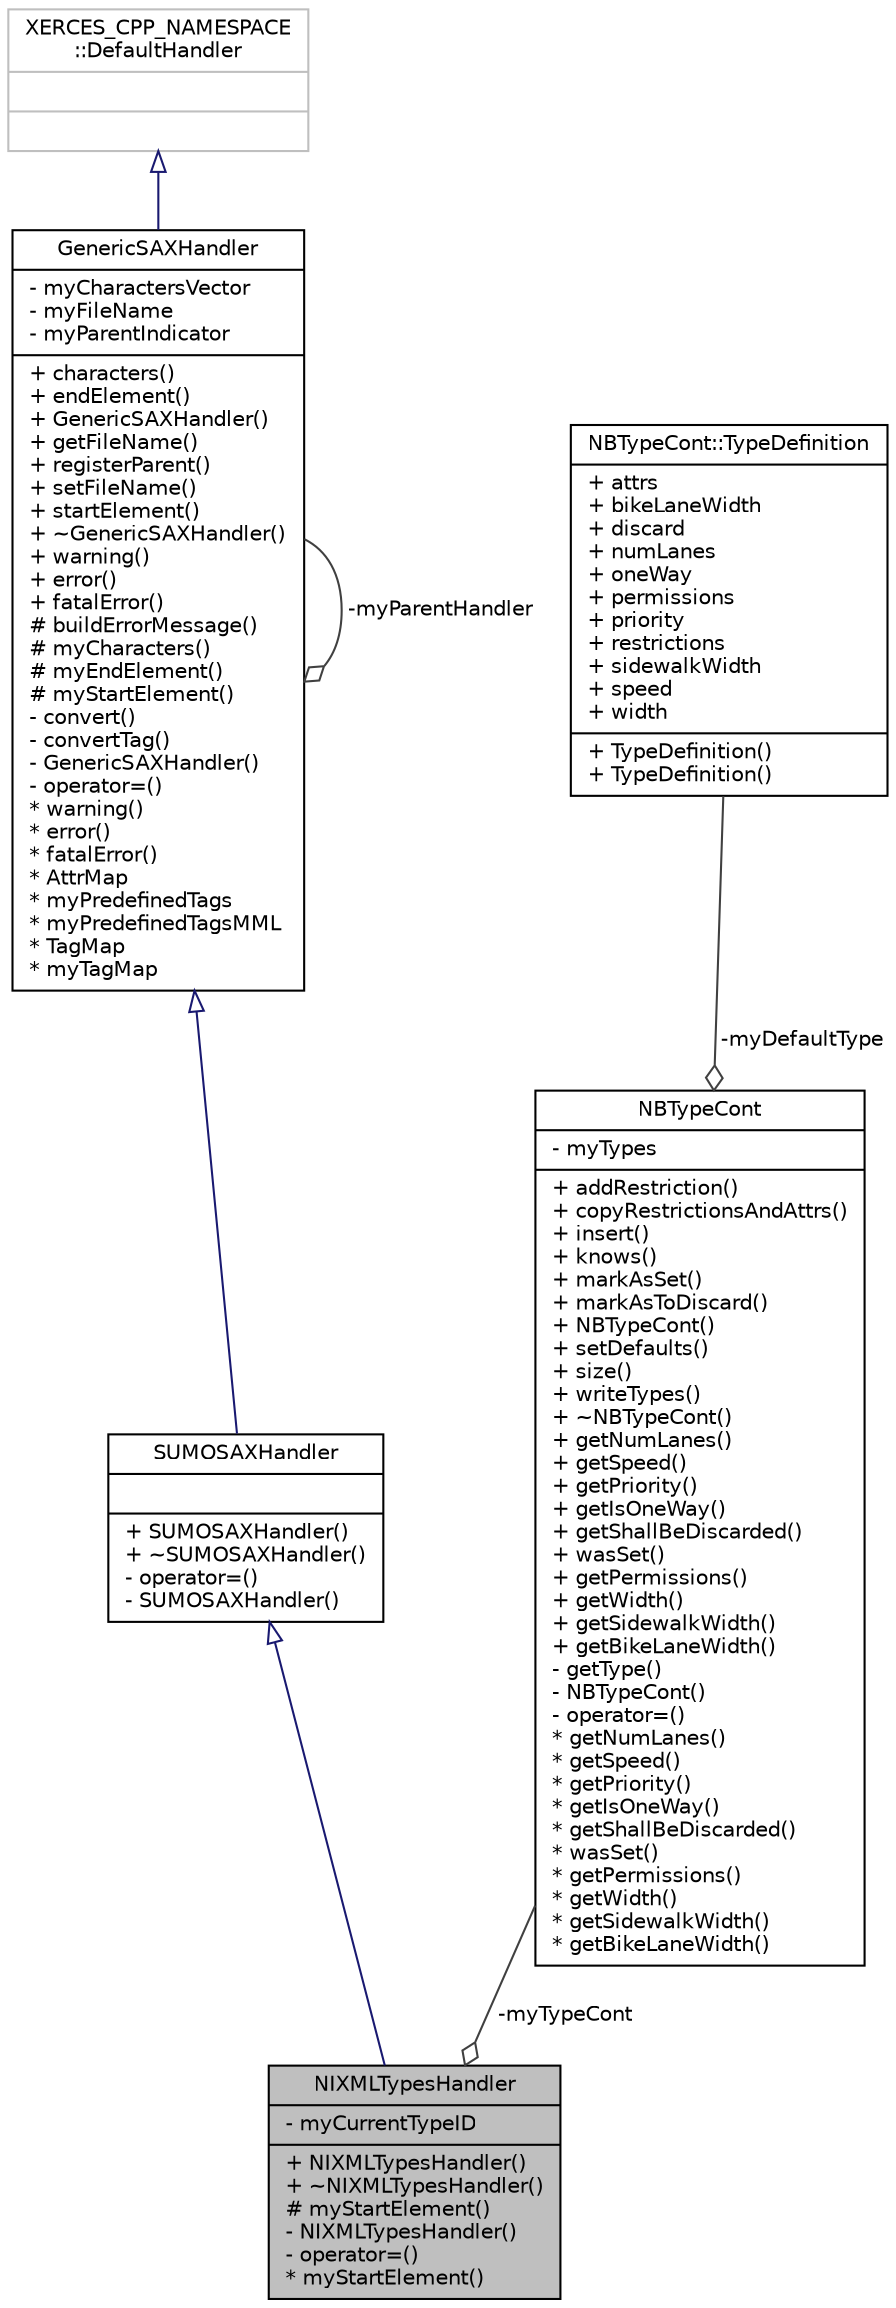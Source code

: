 digraph "NIXMLTypesHandler"
{
  edge [fontname="Helvetica",fontsize="10",labelfontname="Helvetica",labelfontsize="10"];
  node [fontname="Helvetica",fontsize="10",shape=record];
  Node4 [label="{NIXMLTypesHandler\n|- myCurrentTypeID\l|+ NIXMLTypesHandler()\l+ ~NIXMLTypesHandler()\l# myStartElement()\l- NIXMLTypesHandler()\l- operator=()\l* myStartElement()\l}",height=0.2,width=0.4,color="black", fillcolor="grey75", style="filled", fontcolor="black"];
  Node5 -> Node4 [dir="back",color="midnightblue",fontsize="10",style="solid",arrowtail="onormal",fontname="Helvetica"];
  Node5 [label="{SUMOSAXHandler\n||+ SUMOSAXHandler()\l+ ~SUMOSAXHandler()\l- operator=()\l- SUMOSAXHandler()\l}",height=0.2,width=0.4,color="black", fillcolor="white", style="filled",URL="$db/db8/class_s_u_m_o_s_a_x_handler.html",tooltip="SAX-handler base for SUMO-files. "];
  Node6 -> Node5 [dir="back",color="midnightblue",fontsize="10",style="solid",arrowtail="onormal",fontname="Helvetica"];
  Node6 [label="{GenericSAXHandler\n|- myCharactersVector\l- myFileName\l- myParentIndicator\l|+ characters()\l+ endElement()\l+ GenericSAXHandler()\l+ getFileName()\l+ registerParent()\l+ setFileName()\l+ startElement()\l+ ~GenericSAXHandler()\l+ warning()\l+ error()\l+ fatalError()\l# buildErrorMessage()\l# myCharacters()\l# myEndElement()\l# myStartElement()\l- convert()\l- convertTag()\l- GenericSAXHandler()\l- operator=()\l* warning()\l* error()\l* fatalError()\l* AttrMap\l* myPredefinedTags\l* myPredefinedTagsMML\l* TagMap\l* myTagMap\l}",height=0.2,width=0.4,color="black", fillcolor="white", style="filled",URL="$da/da8/class_generic_s_a_x_handler.html",tooltip="A handler which converts occuring elements and attributes into enums. "];
  Node7 -> Node6 [dir="back",color="midnightblue",fontsize="10",style="solid",arrowtail="onormal",fontname="Helvetica"];
  Node7 [label="{XERCES_CPP_NAMESPACE\l::DefaultHandler\n||}",height=0.2,width=0.4,color="grey75", fillcolor="white", style="filled"];
  Node6 -> Node6 [color="grey25",fontsize="10",style="solid",label=" -myParentHandler" ,arrowhead="odiamond",fontname="Helvetica"];
  Node8 -> Node4 [color="grey25",fontsize="10",style="solid",label=" -myTypeCont" ,arrowhead="odiamond",fontname="Helvetica"];
  Node8 [label="{NBTypeCont\n|- myTypes\l|+ addRestriction()\l+ copyRestrictionsAndAttrs()\l+ insert()\l+ knows()\l+ markAsSet()\l+ markAsToDiscard()\l+ NBTypeCont()\l+ setDefaults()\l+ size()\l+ writeTypes()\l+ ~NBTypeCont()\l+ getNumLanes()\l+ getSpeed()\l+ getPriority()\l+ getIsOneWay()\l+ getShallBeDiscarded()\l+ wasSet()\l+ getPermissions()\l+ getWidth()\l+ getSidewalkWidth()\l+ getBikeLaneWidth()\l- getType()\l- NBTypeCont()\l- operator=()\l* getNumLanes()\l* getSpeed()\l* getPriority()\l* getIsOneWay()\l* getShallBeDiscarded()\l* wasSet()\l* getPermissions()\l* getWidth()\l* getSidewalkWidth()\l* getBikeLaneWidth()\l}",height=0.2,width=0.4,color="black", fillcolor="white", style="filled",URL="$db/d57/class_n_b_type_cont.html",tooltip="A storage for available types of edges. "];
  Node9 -> Node8 [color="grey25",fontsize="10",style="solid",label=" -myDefaultType" ,arrowhead="odiamond",fontname="Helvetica"];
  Node9 [label="{NBTypeCont::TypeDefinition\n|+ attrs\l+ bikeLaneWidth\l+ discard\l+ numLanes\l+ oneWay\l+ permissions\l+ priority\l+ restrictions\l+ sidewalkWidth\l+ speed\l+ width\l|+ TypeDefinition()\l+ TypeDefinition()\l}",height=0.2,width=0.4,color="black", fillcolor="white", style="filled",URL="$d9/d0e/struct_n_b_type_cont_1_1_type_definition.html"];
}
